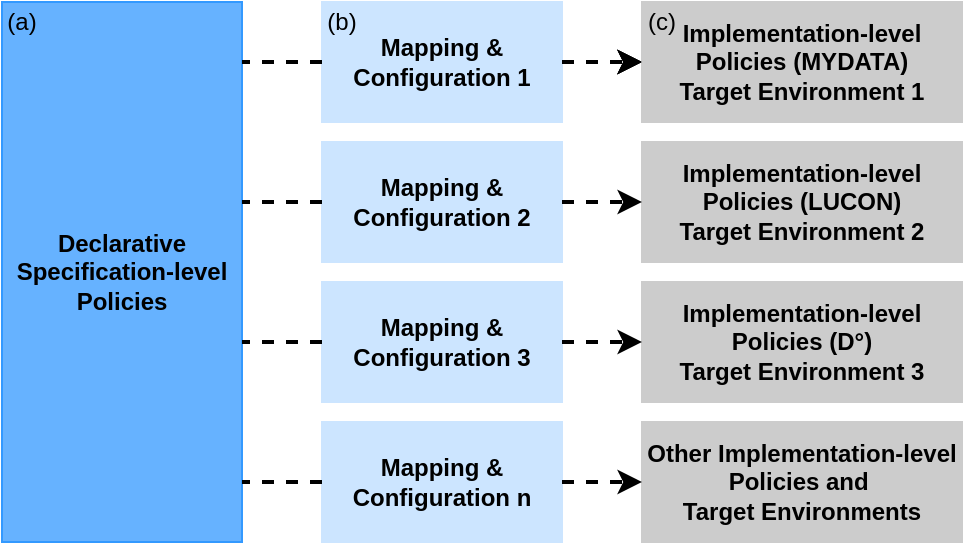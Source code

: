 <mxfile version="17.4.4" type="github">
  <diagram id="V25uuwq8ojHrB8KkkA7x" name="Page-1">
    <mxGraphModel dx="666" dy="370" grid="1" gridSize="10" guides="1" tooltips="1" connect="1" arrows="1" fold="1" page="1" pageScale="1" pageWidth="850" pageHeight="1100" math="0" shadow="0">
      <root>
        <mxCell id="0" />
        <mxCell id="1" parent="0" />
        <mxCell id="GJw6mMWgU6OBsgFn_SWY-12" value="" style="edgeStyle=orthogonalEdgeStyle;rounded=0;orthogonalLoop=1;jettySize=auto;html=1;dashed=1;fontSize=12;strokeColor=default;strokeWidth=2;" parent="1" source="GJw6mMWgU6OBsgFn_SWY-1" target="GJw6mMWgU6OBsgFn_SWY-4" edge="1">
          <mxGeometry relative="1" as="geometry" />
        </mxCell>
        <mxCell id="GJw6mMWgU6OBsgFn_SWY-13" value="" style="edgeStyle=orthogonalEdgeStyle;rounded=0;orthogonalLoop=1;jettySize=auto;html=1;dashed=1;fontSize=12;strokeColor=default;strokeWidth=2;" parent="1" source="GJw6mMWgU6OBsgFn_SWY-1" target="GJw6mMWgU6OBsgFn_SWY-4" edge="1">
          <mxGeometry relative="1" as="geometry" />
        </mxCell>
        <mxCell id="GJw6mMWgU6OBsgFn_SWY-1" value="&lt;b&gt;Mapping &amp;amp; Configuration 1&lt;/b&gt;" style="rounded=0;whiteSpace=wrap;html=1;fillColor=#CCE5FF;strokeColor=#CCE5FF;" parent="1" vertex="1">
          <mxGeometry x="360" y="320" width="120" height="60" as="geometry" />
        </mxCell>
        <mxCell id="GJw6mMWgU6OBsgFn_SWY-2" value="&lt;b&gt;Mapping &amp;amp; Configuration 3&lt;/b&gt;" style="rounded=0;whiteSpace=wrap;html=1;fillColor=#CCE5FF;strokeColor=#CCE5FF;" parent="1" vertex="1">
          <mxGeometry x="360" y="460" width="120" height="60" as="geometry" />
        </mxCell>
        <mxCell id="GJw6mMWgU6OBsgFn_SWY-3" value="&lt;b&gt;Mapping &amp;amp; Configuration 2&lt;/b&gt;" style="rounded=0;whiteSpace=wrap;html=1;fillColor=#CCE5FF;strokeColor=#CCE5FF;" parent="1" vertex="1">
          <mxGeometry x="360" y="390" width="120" height="60" as="geometry" />
        </mxCell>
        <mxCell id="GJw6mMWgU6OBsgFn_SWY-4" value="&lt;b&gt;Implementation-level Policies (MYDATA) &lt;br&gt;Target Environment 1&lt;/b&gt;" style="rounded=0;whiteSpace=wrap;html=1;fillColor=#CCCCCC;strokeColor=#CCCCCC;" parent="1" vertex="1">
          <mxGeometry x="520" y="320" width="160" height="60" as="geometry" />
        </mxCell>
        <mxCell id="GJw6mMWgU6OBsgFn_SWY-5" value="&lt;b&gt;Implementation-level Policies (D°)&lt;br&gt;Target Environment 3&lt;/b&gt;" style="rounded=0;whiteSpace=wrap;html=1;strokeColor=#CCCCCC;fillColor=#CCCCCC;" parent="1" vertex="1">
          <mxGeometry x="520" y="460" width="160" height="60" as="geometry" />
        </mxCell>
        <mxCell id="GJw6mMWgU6OBsgFn_SWY-6" value="&lt;b&gt;Implementation-level Policies (LUCON)&lt;br&gt;Target Environment 2&lt;/b&gt;" style="rounded=0;whiteSpace=wrap;html=1;strokeColor=#CCCCCC;fillColor=#CCCCCC;" parent="1" vertex="1">
          <mxGeometry x="520" y="390" width="160" height="60" as="geometry" />
        </mxCell>
        <mxCell id="GJw6mMWgU6OBsgFn_SWY-7" value="&lt;font style=&quot;font-size: 12px&quot;&gt;&lt;b&gt;Declarative Specification-level Policies&lt;/b&gt;&lt;/font&gt;" style="rounded=0;whiteSpace=wrap;html=1;fillColor=#66B2FF;strokeColor=#3399FF;" parent="1" vertex="1">
          <mxGeometry x="200" y="320" width="120" height="270" as="geometry" />
        </mxCell>
        <mxCell id="GJw6mMWgU6OBsgFn_SWY-9" value="" style="endArrow=classic;html=1;rounded=0;fontSize=12;entryX=0;entryY=0.5;entryDx=0;entryDy=0;strokeColor=default;dashed=1;strokeWidth=2;" parent="1" target="GJw6mMWgU6OBsgFn_SWY-4" edge="1">
          <mxGeometry width="50" height="50" relative="1" as="geometry">
            <mxPoint x="480" y="350" as="sourcePoint" />
            <mxPoint x="450" y="360" as="targetPoint" />
          </mxGeometry>
        </mxCell>
        <mxCell id="GJw6mMWgU6OBsgFn_SWY-11" value="" style="endArrow=none;dashed=1;html=1;rounded=0;fontSize=12;strokeColor=default;exitX=0;exitY=0.5;exitDx=0;exitDy=0;strokeWidth=2;" parent="1" source="GJw6mMWgU6OBsgFn_SWY-1" edge="1">
          <mxGeometry width="50" height="50" relative="1" as="geometry">
            <mxPoint x="400" y="410" as="sourcePoint" />
            <mxPoint x="320" y="350" as="targetPoint" />
          </mxGeometry>
        </mxCell>
        <mxCell id="GJw6mMWgU6OBsgFn_SWY-14" value="" style="endArrow=classic;html=1;rounded=0;fontSize=12;entryX=0;entryY=0.5;entryDx=0;entryDy=0;strokeColor=default;dashed=1;strokeWidth=2;exitX=1;exitY=0.5;exitDx=0;exitDy=0;" parent="1" source="GJw6mMWgU6OBsgFn_SWY-3" target="GJw6mMWgU6OBsgFn_SWY-6" edge="1">
          <mxGeometry width="50" height="50" relative="1" as="geometry">
            <mxPoint x="490" y="360" as="sourcePoint" />
            <mxPoint x="530" y="360" as="targetPoint" />
          </mxGeometry>
        </mxCell>
        <mxCell id="GJw6mMWgU6OBsgFn_SWY-15" value="" style="endArrow=classic;html=1;rounded=0;fontSize=12;entryX=0;entryY=0.5;entryDx=0;entryDy=0;strokeColor=default;dashed=1;strokeWidth=2;exitX=1;exitY=0.5;exitDx=0;exitDy=0;" parent="1" source="GJw6mMWgU6OBsgFn_SWY-2" target="GJw6mMWgU6OBsgFn_SWY-5" edge="1">
          <mxGeometry width="50" height="50" relative="1" as="geometry">
            <mxPoint x="500" y="370" as="sourcePoint" />
            <mxPoint x="540" y="370" as="targetPoint" />
          </mxGeometry>
        </mxCell>
        <mxCell id="GJw6mMWgU6OBsgFn_SWY-16" value="" style="endArrow=none;dashed=1;html=1;rounded=0;fontSize=12;strokeColor=default;exitX=0;exitY=0.5;exitDx=0;exitDy=0;strokeWidth=2;" parent="1" source="GJw6mMWgU6OBsgFn_SWY-3" edge="1">
          <mxGeometry width="50" height="50" relative="1" as="geometry">
            <mxPoint x="370" y="360" as="sourcePoint" />
            <mxPoint x="320" y="420" as="targetPoint" />
          </mxGeometry>
        </mxCell>
        <mxCell id="GJw6mMWgU6OBsgFn_SWY-17" value="" style="endArrow=none;dashed=1;html=1;rounded=0;fontSize=12;strokeColor=default;exitX=0;exitY=0.5;exitDx=0;exitDy=0;strokeWidth=2;" parent="1" source="GJw6mMWgU6OBsgFn_SWY-2" edge="1">
          <mxGeometry width="50" height="50" relative="1" as="geometry">
            <mxPoint x="380" y="370" as="sourcePoint" />
            <mxPoint x="320" y="490" as="targetPoint" />
          </mxGeometry>
        </mxCell>
        <mxCell id="GJw6mMWgU6OBsgFn_SWY-18" value="(a)" style="text;html=1;strokeColor=none;fillColor=none;align=center;verticalAlign=middle;whiteSpace=wrap;rounded=0;fontSize=12;" parent="1" vertex="1">
          <mxGeometry x="200" y="320" width="20" height="20" as="geometry" />
        </mxCell>
        <mxCell id="GJw6mMWgU6OBsgFn_SWY-19" value="(b)" style="text;html=1;strokeColor=none;fillColor=none;align=center;verticalAlign=middle;whiteSpace=wrap;rounded=0;fontSize=12;" parent="1" vertex="1">
          <mxGeometry x="355" y="320" width="30" height="20" as="geometry" />
        </mxCell>
        <mxCell id="GJw6mMWgU6OBsgFn_SWY-20" value="(c)" style="text;html=1;strokeColor=none;fillColor=none;align=center;verticalAlign=middle;whiteSpace=wrap;rounded=0;fontSize=12;" parent="1" vertex="1">
          <mxGeometry x="515" y="320" width="30" height="20" as="geometry" />
        </mxCell>
        <mxCell id="UzISLcllUohMJ8eXAdFi-1" value="&lt;b&gt;Mapping &amp;amp; Configuration n&lt;/b&gt;" style="rounded=0;whiteSpace=wrap;html=1;fillColor=#CCE5FF;strokeColor=#CCE5FF;" vertex="1" parent="1">
          <mxGeometry x="360" y="530" width="120" height="60" as="geometry" />
        </mxCell>
        <mxCell id="UzISLcllUohMJ8eXAdFi-2" value="&lt;b&gt;Other Implementation-level Policies and&amp;nbsp;&lt;br&gt;Target Environments&lt;/b&gt;" style="rounded=0;whiteSpace=wrap;html=1;strokeColor=#CCCCCC;fillColor=#CCCCCC;" vertex="1" parent="1">
          <mxGeometry x="520" y="530" width="160" height="60" as="geometry" />
        </mxCell>
        <mxCell id="UzISLcllUohMJ8eXAdFi-3" value="" style="endArrow=classic;html=1;rounded=0;fontSize=12;entryX=0;entryY=0.5;entryDx=0;entryDy=0;strokeColor=default;dashed=1;strokeWidth=2;exitX=1;exitY=0.5;exitDx=0;exitDy=0;" edge="1" parent="1" source="UzISLcllUohMJ8eXAdFi-1" target="UzISLcllUohMJ8eXAdFi-2">
          <mxGeometry width="50" height="50" relative="1" as="geometry">
            <mxPoint x="490" y="500" as="sourcePoint" />
            <mxPoint x="530" y="500" as="targetPoint" />
          </mxGeometry>
        </mxCell>
        <mxCell id="UzISLcllUohMJ8eXAdFi-4" value="" style="endArrow=none;dashed=1;html=1;rounded=0;fontSize=12;strokeColor=default;exitX=0;exitY=0.5;exitDx=0;exitDy=0;strokeWidth=2;" edge="1" parent="1" source="UzISLcllUohMJ8eXAdFi-1">
          <mxGeometry width="50" height="50" relative="1" as="geometry">
            <mxPoint x="370" y="500" as="sourcePoint" />
            <mxPoint x="320" y="560" as="targetPoint" />
          </mxGeometry>
        </mxCell>
      </root>
    </mxGraphModel>
  </diagram>
</mxfile>
